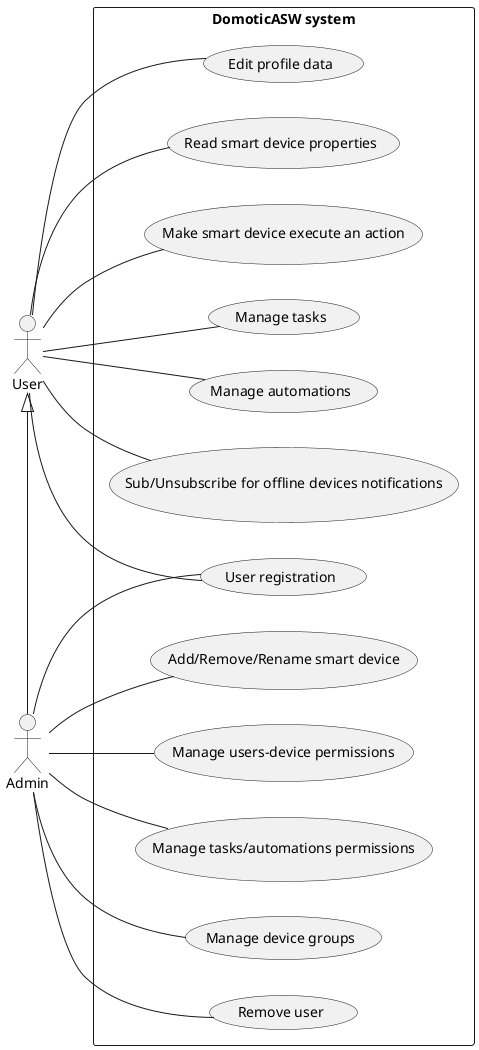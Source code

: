 @startuml use-case

left to right direction

actor User
actor Admin

Admin -l-|> User

rectangle "DomoticASW system" {
    Admin -- (Add/Remove/Rename smart device)
    Admin -- (Manage users-device permissions)
    Admin -- (Manage tasks/automations permissions)
    usecase "User registration" as (registration)
    Admin -- (registration)
    User -- (registration)
    Admin -- (Remove user)
    Admin -- (Manage device groups)
    User -- (Edit profile data)
    User -- (Read smart device properties)
    User -- (Make smart device execute an action)
    User -- (Manage tasks)
    User -- (Manage automations)
    User -- (Sub/Unsubscribe for offline devices notifications)
}

@enduml